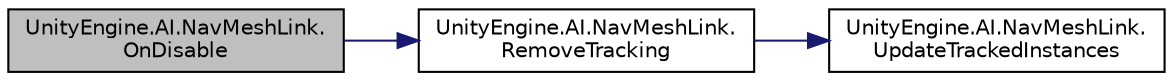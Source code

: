 digraph "UnityEngine.AI.NavMeshLink.OnDisable"
{
 // LATEX_PDF_SIZE
  edge [fontname="Helvetica",fontsize="10",labelfontname="Helvetica",labelfontsize="10"];
  node [fontname="Helvetica",fontsize="10",shape=record];
  rankdir="LR";
  Node7 [label="UnityEngine.AI.NavMeshLink.\lOnDisable",height=0.2,width=0.4,color="black", fillcolor="grey75", style="filled", fontcolor="black",tooltip=" "];
  Node7 -> Node8 [color="midnightblue",fontsize="10",style="solid",fontname="Helvetica"];
  Node8 [label="UnityEngine.AI.NavMeshLink.\lRemoveTracking",height=0.2,width=0.4,color="black", fillcolor="white", style="filled",URL="$class_unity_engine_1_1_a_i_1_1_nav_mesh_link.html#a1387fac476b06ba0c68d4402dc8bea2b",tooltip=" "];
  Node8 -> Node9 [color="midnightblue",fontsize="10",style="solid",fontname="Helvetica"];
  Node9 [label="UnityEngine.AI.NavMeshLink.\lUpdateTrackedInstances",height=0.2,width=0.4,color="black", fillcolor="white", style="filled",URL="$class_unity_engine_1_1_a_i_1_1_nav_mesh_link.html#a2314ea3cfce7b73f9a065b042025f45f",tooltip=" "];
}
